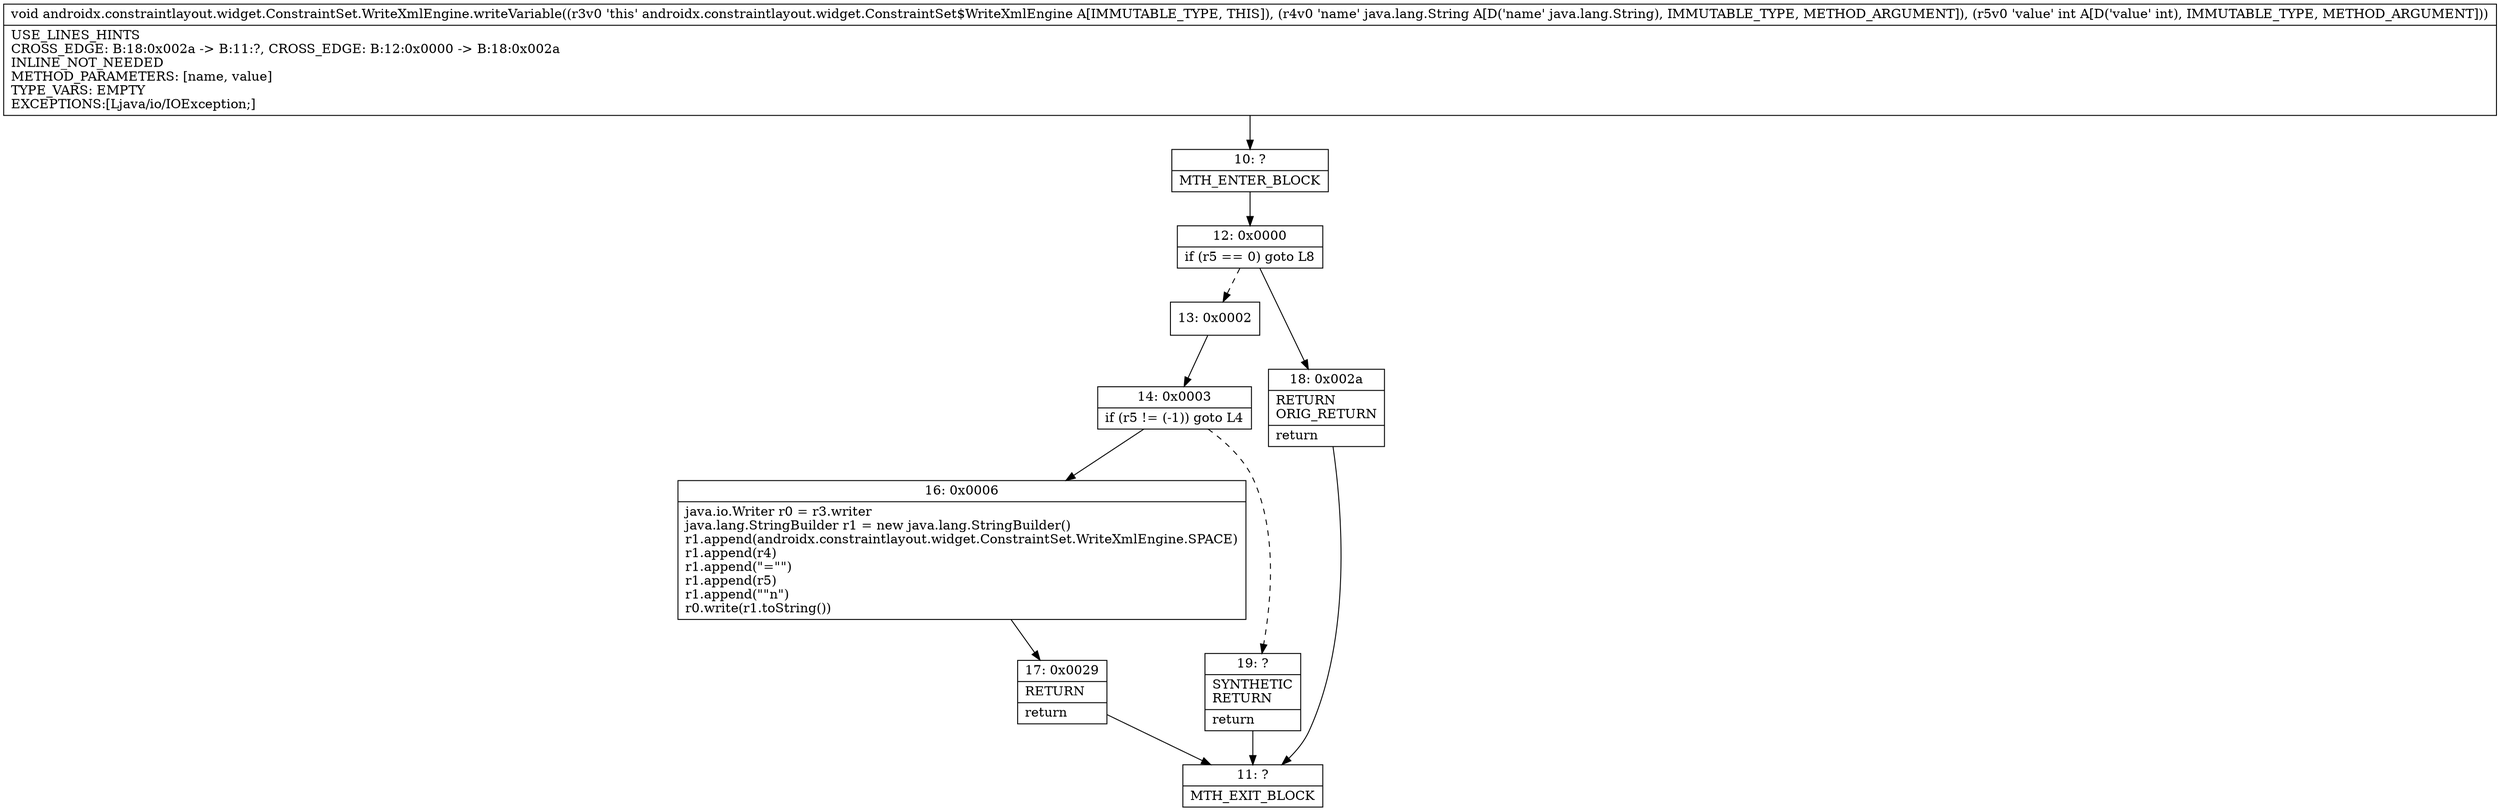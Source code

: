 digraph "CFG forandroidx.constraintlayout.widget.ConstraintSet.WriteXmlEngine.writeVariable(Ljava\/lang\/String;I)V" {
Node_10 [shape=record,label="{10\:\ ?|MTH_ENTER_BLOCK\l}"];
Node_12 [shape=record,label="{12\:\ 0x0000|if (r5 == 0) goto L8\l}"];
Node_13 [shape=record,label="{13\:\ 0x0002}"];
Node_14 [shape=record,label="{14\:\ 0x0003|if (r5 != (\-1)) goto L4\l}"];
Node_16 [shape=record,label="{16\:\ 0x0006|java.io.Writer r0 = r3.writer\ljava.lang.StringBuilder r1 = new java.lang.StringBuilder()\lr1.append(androidx.constraintlayout.widget.ConstraintSet.WriteXmlEngine.SPACE)\lr1.append(r4)\lr1.append(\"=\"\")\lr1.append(r5)\lr1.append(\"\"n\")\lr0.write(r1.toString())\l}"];
Node_17 [shape=record,label="{17\:\ 0x0029|RETURN\l|return\l}"];
Node_11 [shape=record,label="{11\:\ ?|MTH_EXIT_BLOCK\l}"];
Node_19 [shape=record,label="{19\:\ ?|SYNTHETIC\lRETURN\l|return\l}"];
Node_18 [shape=record,label="{18\:\ 0x002a|RETURN\lORIG_RETURN\l|return\l}"];
MethodNode[shape=record,label="{void androidx.constraintlayout.widget.ConstraintSet.WriteXmlEngine.writeVariable((r3v0 'this' androidx.constraintlayout.widget.ConstraintSet$WriteXmlEngine A[IMMUTABLE_TYPE, THIS]), (r4v0 'name' java.lang.String A[D('name' java.lang.String), IMMUTABLE_TYPE, METHOD_ARGUMENT]), (r5v0 'value' int A[D('value' int), IMMUTABLE_TYPE, METHOD_ARGUMENT]))  | USE_LINES_HINTS\lCROSS_EDGE: B:18:0x002a \-\> B:11:?, CROSS_EDGE: B:12:0x0000 \-\> B:18:0x002a\lINLINE_NOT_NEEDED\lMETHOD_PARAMETERS: [name, value]\lTYPE_VARS: EMPTY\lEXCEPTIONS:[Ljava\/io\/IOException;]\l}"];
MethodNode -> Node_10;Node_10 -> Node_12;
Node_12 -> Node_13[style=dashed];
Node_12 -> Node_18;
Node_13 -> Node_14;
Node_14 -> Node_16;
Node_14 -> Node_19[style=dashed];
Node_16 -> Node_17;
Node_17 -> Node_11;
Node_19 -> Node_11;
Node_18 -> Node_11;
}

